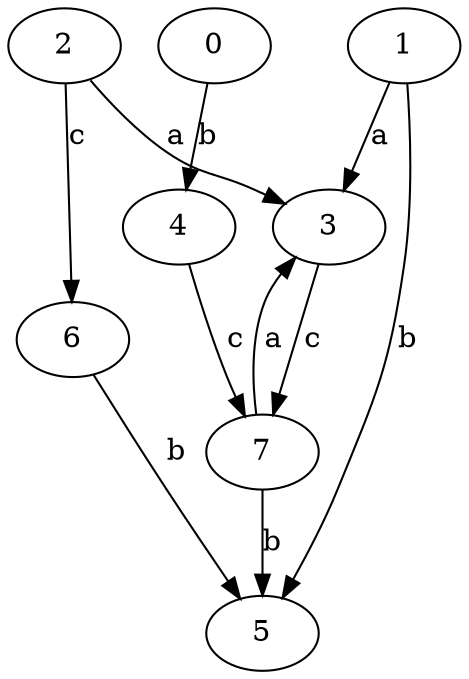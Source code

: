 strict digraph  {
2;
3;
4;
5;
6;
7;
0;
1;
2 -> 3  [label=a];
2 -> 6  [label=c];
3 -> 7  [label=c];
4 -> 7  [label=c];
6 -> 5  [label=b];
7 -> 3  [label=a];
7 -> 5  [label=b];
0 -> 4  [label=b];
1 -> 3  [label=a];
1 -> 5  [label=b];
}
